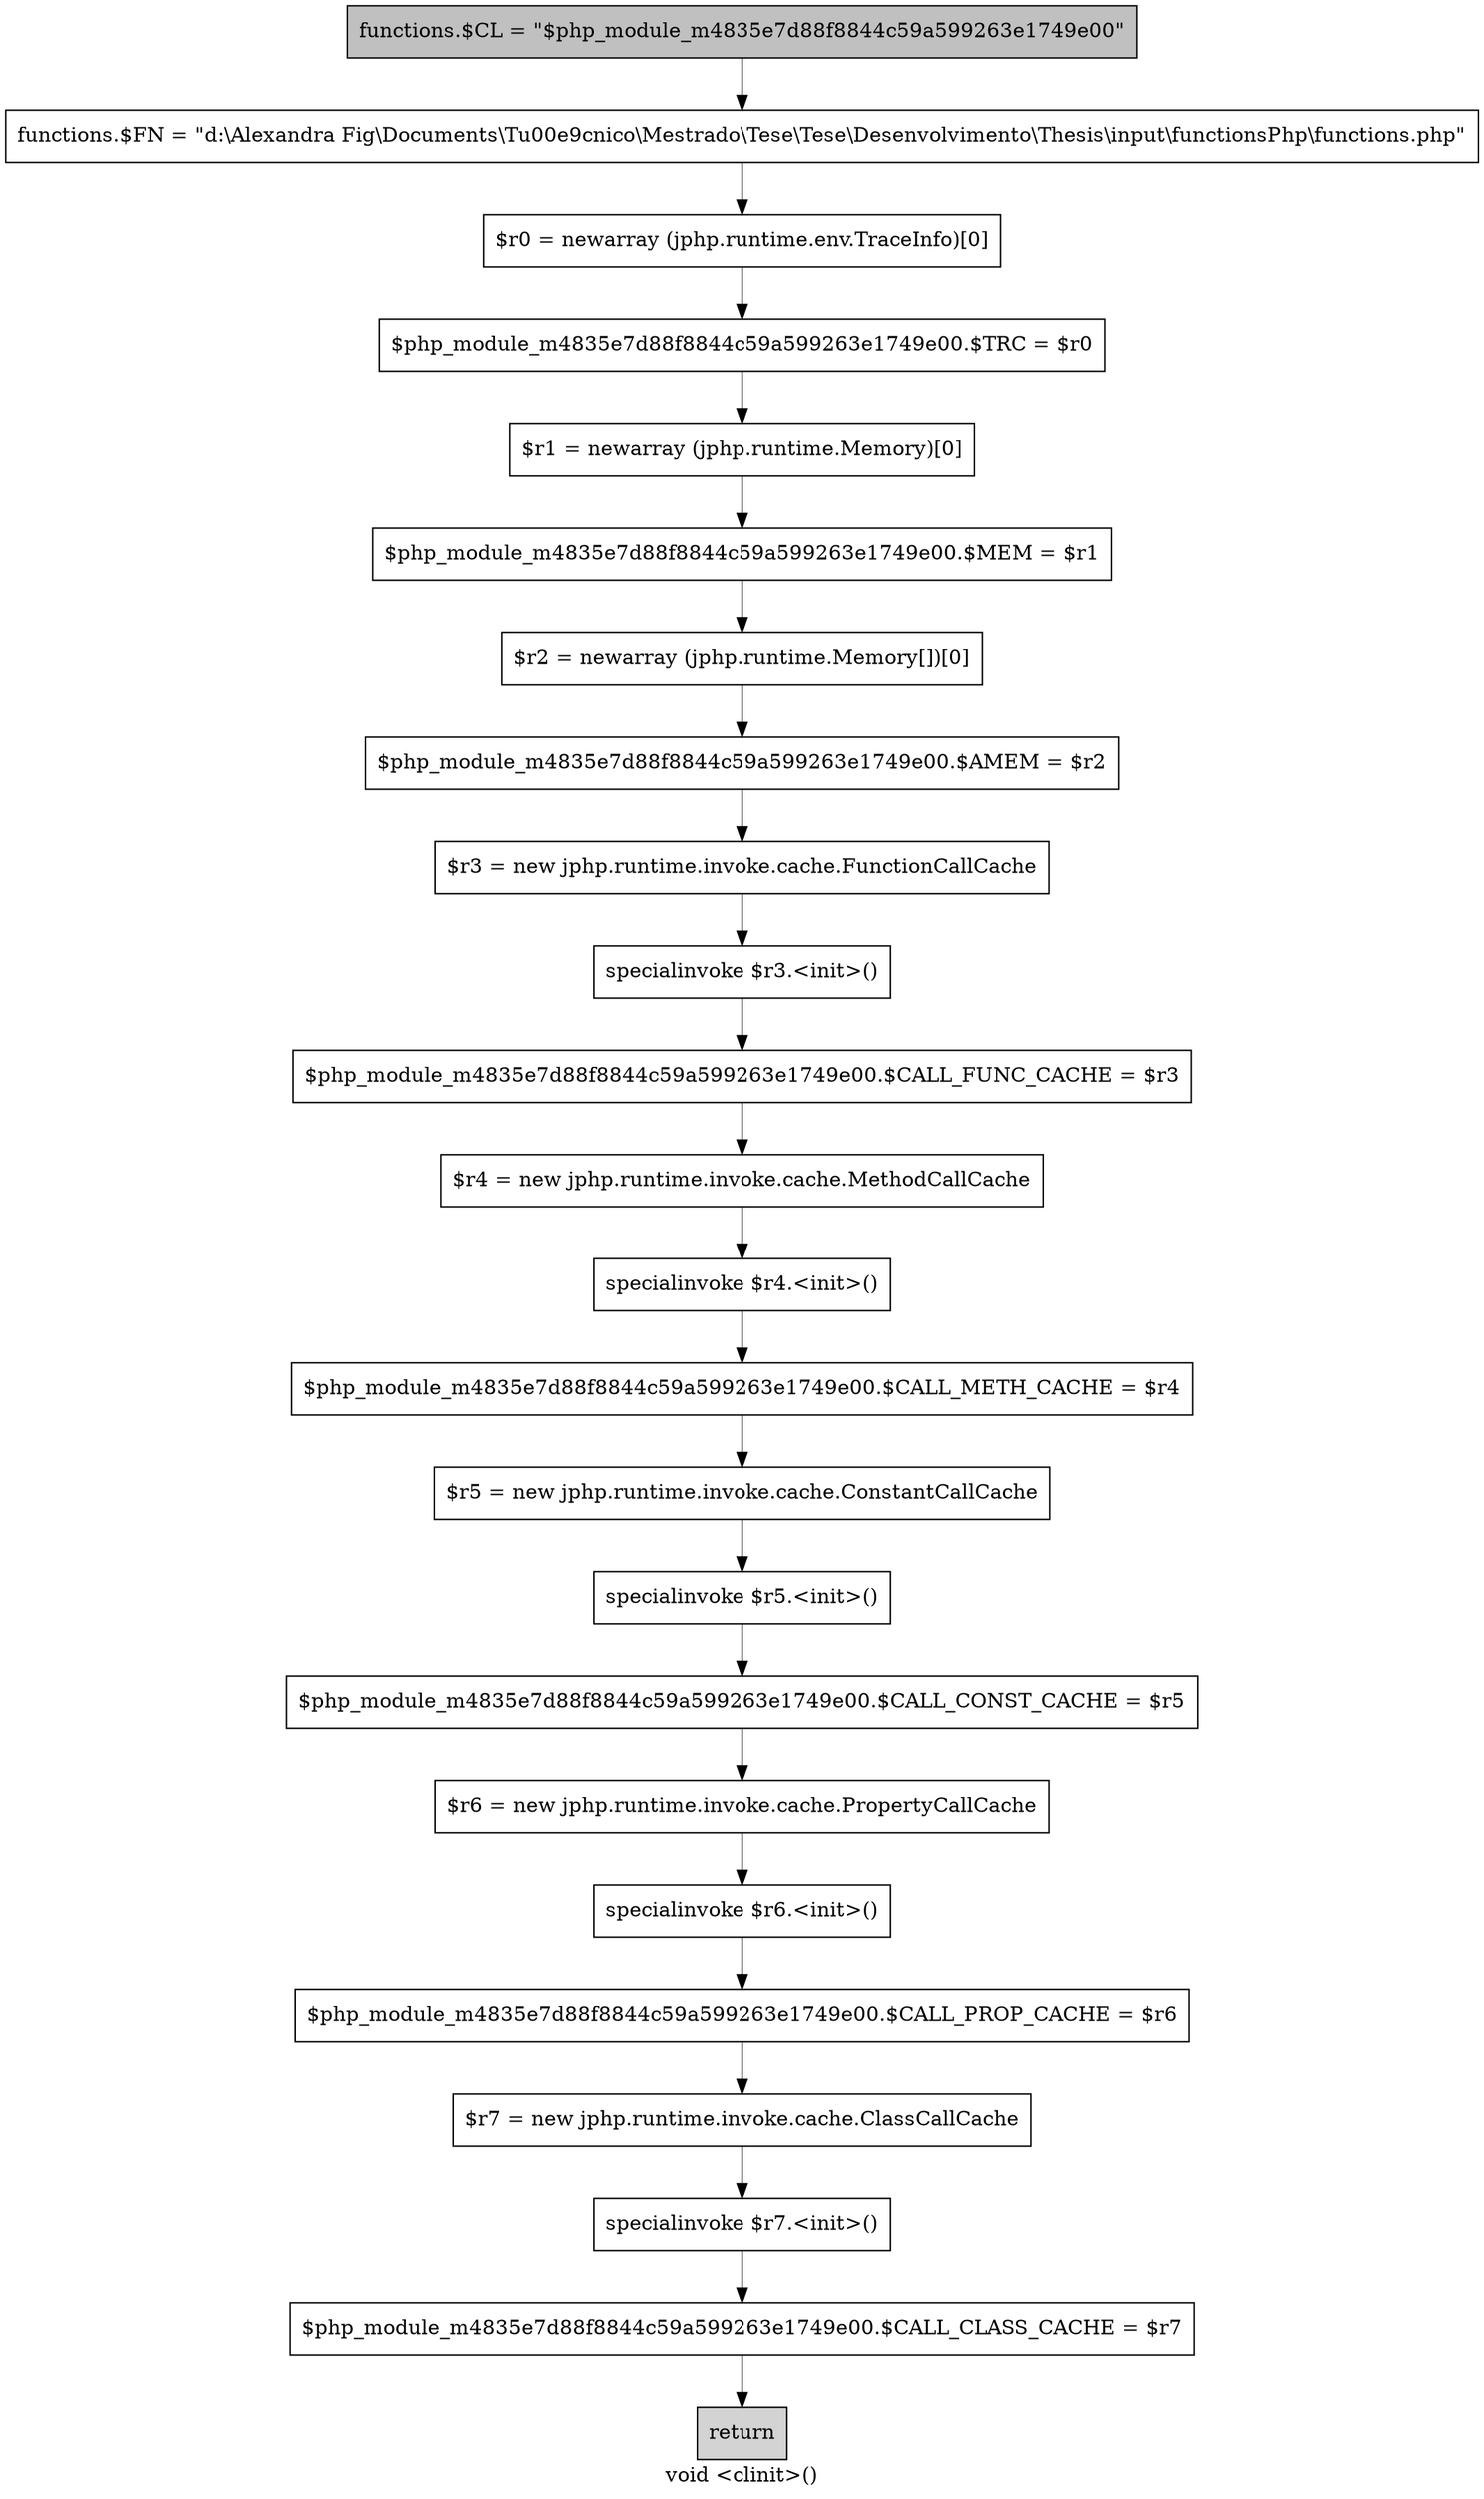digraph "void <clinit>()" {
    label="void <clinit>()";
    node [shape=box];
    "0" [style=filled,fillcolor=gray,label="functions.$CL = \"$php_module_m4835e7d88f8844c59a599263e1749e00\"",];
    "1" [label="functions.$FN = \"d:\\Alexandra Fig\\Documents\\T\u00e9cnico\\Mestrado\\Tese\\Tese\\Desenvolvimento\\Thesis\\input\\functionsPhp\\functions.php\"",];
    "0"->"1";
    "2" [label="$r0 = newarray (jphp.runtime.env.TraceInfo)[0]",];
    "1"->"2";
    "3" [label="$php_module_m4835e7d88f8844c59a599263e1749e00.$TRC = $r0",];
    "2"->"3";
    "4" [label="$r1 = newarray (jphp.runtime.Memory)[0]",];
    "3"->"4";
    "5" [label="$php_module_m4835e7d88f8844c59a599263e1749e00.$MEM = $r1",];
    "4"->"5";
    "6" [label="$r2 = newarray (jphp.runtime.Memory[])[0]",];
    "5"->"6";
    "7" [label="$php_module_m4835e7d88f8844c59a599263e1749e00.$AMEM = $r2",];
    "6"->"7";
    "8" [label="$r3 = new jphp.runtime.invoke.cache.FunctionCallCache",];
    "7"->"8";
    "9" [label="specialinvoke $r3.<init>()",];
    "8"->"9";
    "10" [label="$php_module_m4835e7d88f8844c59a599263e1749e00.$CALL_FUNC_CACHE = $r3",];
    "9"->"10";
    "11" [label="$r4 = new jphp.runtime.invoke.cache.MethodCallCache",];
    "10"->"11";
    "12" [label="specialinvoke $r4.<init>()",];
    "11"->"12";
    "13" [label="$php_module_m4835e7d88f8844c59a599263e1749e00.$CALL_METH_CACHE = $r4",];
    "12"->"13";
    "14" [label="$r5 = new jphp.runtime.invoke.cache.ConstantCallCache",];
    "13"->"14";
    "15" [label="specialinvoke $r5.<init>()",];
    "14"->"15";
    "16" [label="$php_module_m4835e7d88f8844c59a599263e1749e00.$CALL_CONST_CACHE = $r5",];
    "15"->"16";
    "17" [label="$r6 = new jphp.runtime.invoke.cache.PropertyCallCache",];
    "16"->"17";
    "18" [label="specialinvoke $r6.<init>()",];
    "17"->"18";
    "19" [label="$php_module_m4835e7d88f8844c59a599263e1749e00.$CALL_PROP_CACHE = $r6",];
    "18"->"19";
    "20" [label="$r7 = new jphp.runtime.invoke.cache.ClassCallCache",];
    "19"->"20";
    "21" [label="specialinvoke $r7.<init>()",];
    "20"->"21";
    "22" [label="$php_module_m4835e7d88f8844c59a599263e1749e00.$CALL_CLASS_CACHE = $r7",];
    "21"->"22";
    "23" [style=filled,fillcolor=lightgray,label="return",];
    "22"->"23";
}
